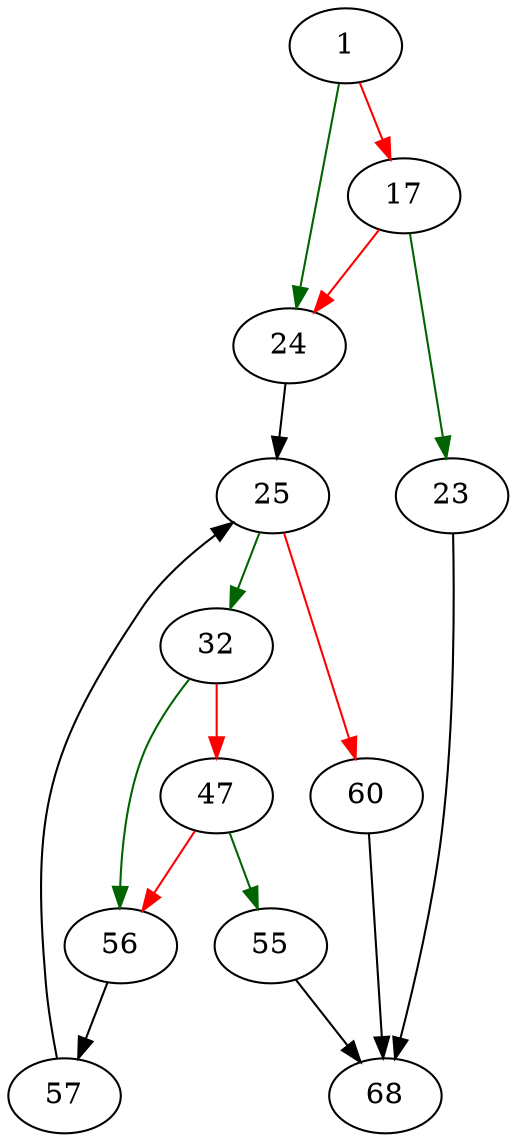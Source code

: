 strict digraph "quoteChar" {
	// Node definitions.
	1 [entry=true];
	24;
	17;
	23;
	68;
	25;
	32;
	60;
	56;
	47;
	55;
	57;

	// Edge definitions.
	1 -> 24 [
		color=darkgreen
		cond=true
	];
	1 -> 17 [
		color=red
		cond=false
	];
	24 -> 25;
	17 -> 24 [
		color=red
		cond=false
	];
	17 -> 23 [
		color=darkgreen
		cond=true
	];
	23 -> 68;
	25 -> 32 [
		color=darkgreen
		cond=true
	];
	25 -> 60 [
		color=red
		cond=false
	];
	32 -> 56 [
		color=darkgreen
		cond=true
	];
	32 -> 47 [
		color=red
		cond=false
	];
	60 -> 68;
	56 -> 57;
	47 -> 56 [
		color=red
		cond=false
	];
	47 -> 55 [
		color=darkgreen
		cond=true
	];
	55 -> 68;
	57 -> 25;
}